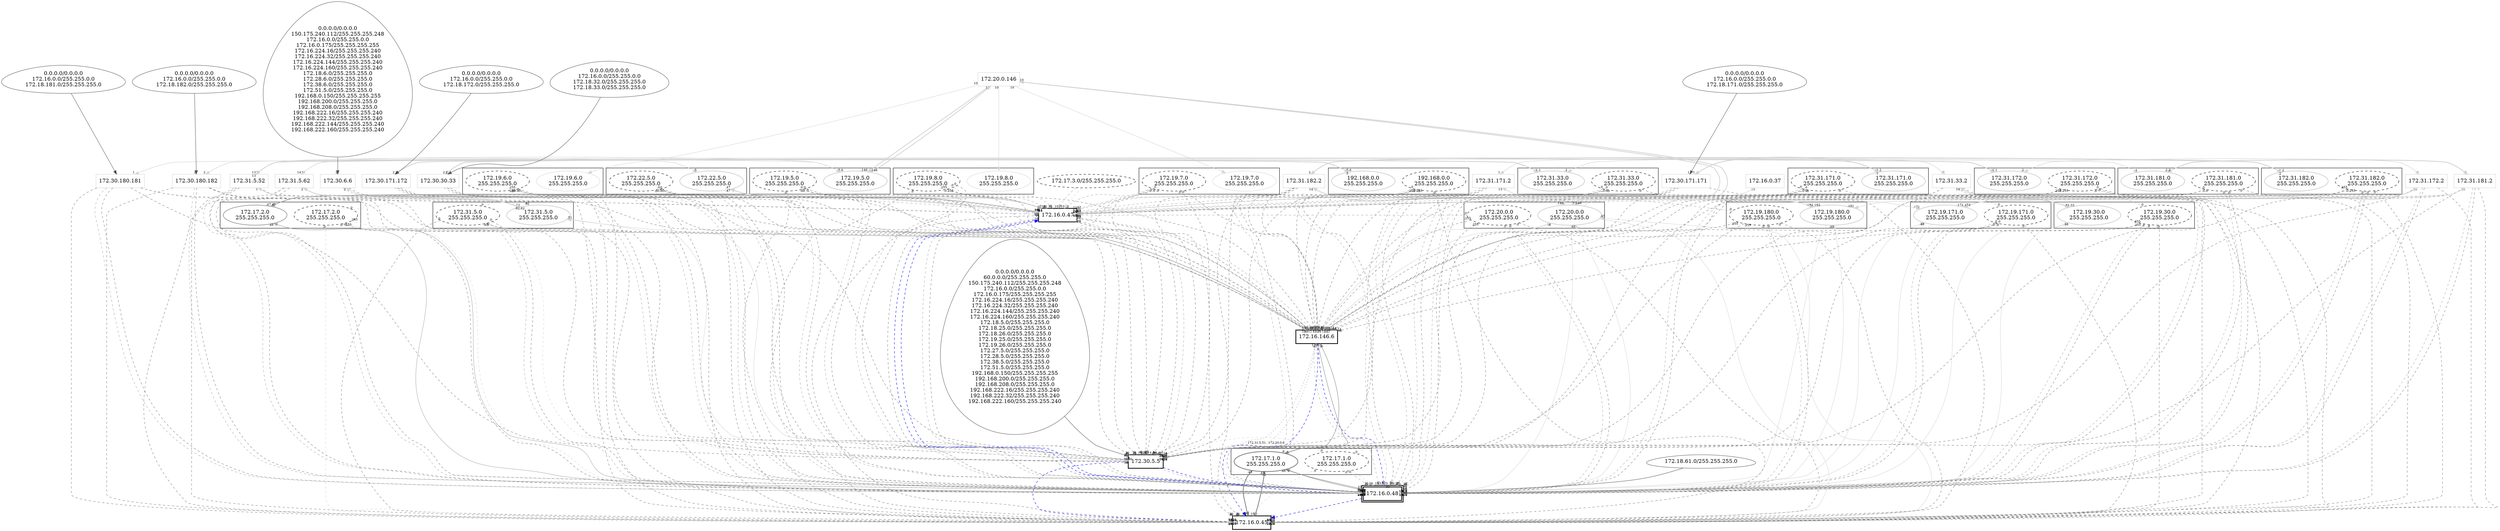 digraph "ospf lsdb" {
	node [ color=gray50 fontsize=14 ];
	edge [ color=gray50 fontsize=8  ];
	router0 [
		color="black"
		label="172.16.0.47"
		shape="box"
		style="bold"
		tooltip="Areas: 23.0.0.0 51.0.0.0"
	];
	router1 [
		color="black"
		label="172.16.0.48"
		peripheries="2"
		shape="box"
		style="bold"
		tooltip="Areas: 0.0.0.0 23.0.0.0 51.0.0.0"
	];
	router2 [
		color="black"
		label="172.16.0.45"
		shape="box"
		style="bold"
		tooltip="Areas: 0.0.0.0 51.0.0.0"
	];
	router3 [
		color="black"
		label="172.16.146.6"
		shape="box"
		style="bold"
		tooltip="Areas: 0.0.0.0 51.0.0.0"
	];
	router4 [
		color="black"
		label="172.30.5.5"
		shape="box"
		style="bold"
		tooltip="Areas: 0.0.0.0 51.0.0.0"
	];
	router5 [
		color="gray83"
		label="172.16.0.37"
		shape="box"
		style="solid"
		tooltip="Area: 51.0.0.0"
	];
	router6 [
		color="gray83"
		label="172.20.0.146"
		shape="box"
		style="solid"
		tooltip="Area: 51.0.0.0"
	];
	router7 [
		color="gray83"
		label="172.30.6.6"
		shape="box"
		style="solid"
		tooltip="Area: 51.0.0.0"
	];
	router8 [
		color="gray83"
		label="172.30.30.33"
		shape="box"
		style="solid"
		tooltip="Area: 51.0.0.0"
	];
	router9 [
		color="gray83"
		label="172.30.171.171"
		shape="box"
		style="solid"
		tooltip="Area: 51.0.0.0"
	];
	router10 [
		color="gray83"
		label="172.30.171.172"
		shape="box"
		style="solid"
		tooltip="Area: 51.0.0.0"
	];
	router11 [
		color="gray83"
		label="172.30.180.181"
		shape="box"
		style="solid"
		tooltip="Area: 51.0.0.0"
	];
	router12 [
		color="gray83"
		label="172.30.180.182"
		shape="box"
		style="solid"
		tooltip="Area: 51.0.0.0"
	];
	router13 [
		color="gray83"
		label="172.31.5.52"
		shape="box"
		style="solid"
		tooltip="Area: 51.0.0.0"
	];
	router14 [
		color="gray83"
		label="172.31.5.62"
		shape="box"
		style="solid"
		tooltip="Area: 51.0.0.0"
	];
	router15 [
		color="gray83"
		label="172.31.33.2"
		shape="box"
		style="solid"
		tooltip="Area: 51.0.0.0"
	];
	router16 [
		color="gray83"
		label="172.31.171.2"
		shape="box"
		style="solid"
		tooltip="Area: 51.0.0.0"
	];
	router17 [
		color="gray83"
		label="172.31.172.2"
		shape="box"
		style="solid"
		tooltip="Area: 51.0.0.0"
	];
	router18 [
		color="gray83"
		label="172.31.181.2"
		shape="box"
		style="solid"
		tooltip="Area: 51.0.0.0"
	];
	router19 [
		color="gray83"
		label="172.31.182.2"
		shape="box"
		style="solid"
		tooltip="Area: 51.0.0.0"
	];
	subgraph "cluster 172.19.6.0/255.255.255.0" { stubnet0 [
		color="gray83"
		label="172.19.6.0\n255.255.255.0"
		shape="ellipse"
		style="solid"
		tooltip="Area: 51.0.0.0"
	] };
	subgraph "cluster 172.19.7.0/255.255.255.0" { stubnet1 [
		color="gray83"
		label="172.19.7.0\n255.255.255.0"
		shape="ellipse"
		style="solid"
		tooltip="Area: 51.0.0.0"
	] };
	subgraph "cluster 172.19.8.0/255.255.255.0" { stubnet2 [
		color="gray83"
		label="172.19.8.0\n255.255.255.0"
		shape="ellipse"
		style="solid"
		tooltip="Area: 51.0.0.0"
	] };
	subgraph "cluster 172.17.2.0/255.255.255.0" { network0 [
		color="gray66"
		label="172.17.2.0\n255.255.255.0"
		shape="ellipse"
		style="bold"
		tooltip="Area: 23.0.0.0"
	] };
	subgraph "cluster 172.17.1.0/255.255.255.0" { network1 [
		color="gray50"
		label="172.17.1.0\n255.255.255.0"
		shape="ellipse"
		style="bold"
		tooltip="Area: 0.0.0.0"
	] };
	subgraph "cluster 172.19.5.0/255.255.255.0" { network2 [
		color="gray83"
		label="172.19.5.0\n255.255.255.0"
		shape="ellipse"
		style="bold"
		tooltip="Area: 51.0.0.0"
	] };
	subgraph "cluster 172.19.30.0/255.255.255.0" { network3 [
		color="gray83"
		label="172.19.30.0\n255.255.255.0"
		shape="ellipse"
		style="bold"
		tooltip="Area: 51.0.0.0"
	] };
	subgraph "cluster 172.19.171.0/255.255.255.0" { network4 [
		color="gray83"
		label="172.19.171.0\n255.255.255.0"
		shape="ellipse"
		style="bold"
		tooltip="Area: 51.0.0.0"
	] };
	subgraph "cluster 172.19.180.0/255.255.255.0" { network5 [
		color="gray83"
		label="172.19.180.0\n255.255.255.0"
		shape="ellipse"
		style="bold"
		tooltip="Area: 51.0.0.0"
	] };
	subgraph "cluster 172.20.0.0/255.255.255.0" { network6 [
		color="gray83"
		label="172.20.0.0\n255.255.255.0"
		shape="ellipse"
		style="bold"
		tooltip="Area: 51.0.0.0"
	] };
	subgraph "cluster 172.22.5.0/255.255.255.0" { network7 [
		color="gray83"
		label="172.22.5.0\n255.255.255.0"
		shape="ellipse"
		style="bold"
		tooltip="Area: 51.0.0.0"
	] };
	subgraph "cluster 172.31.5.0/255.255.255.0" { network8 [
		color="gray83"
		label="172.31.5.0\n255.255.255.0"
		shape="ellipse"
		style="bold"
		tooltip="Area: 51.0.0.0"
	] };
	subgraph "cluster 172.31.33.0/255.255.255.0" { network9 [
		color="gray83"
		label="172.31.33.0\n255.255.255.0"
		shape="ellipse"
		style="bold"
		tooltip="Area: 51.0.0.0"
	] };
	subgraph "cluster 172.31.171.0/255.255.255.0" { network10 [
		color="gray83"
		label="172.31.171.0\n255.255.255.0"
		shape="ellipse"
		style="bold"
		tooltip="Area: 51.0.0.0"
	] };
	subgraph "cluster 172.31.172.0/255.255.255.0" { network11 [
		color="gray83"
		label="172.31.172.0\n255.255.255.0"
		shape="ellipse"
		style="bold"
		tooltip="Area: 51.0.0.0"
	] };
	subgraph "cluster 172.31.181.0/255.255.255.0" { network12 [
		color="gray83"
		label="172.31.181.0\n255.255.255.0"
		shape="ellipse"
		style="bold"
		tooltip="Area: 51.0.0.0"
	] };
	subgraph "cluster 172.31.182.0/255.255.255.0" { network13 [
		color="gray83"
		label="172.31.182.0\n255.255.255.0"
		shape="ellipse"
		style="bold"
		tooltip="Area: 51.0.0.0"
	] };
	subgraph "cluster 192.168.0.0/255.255.255.0" { network14 [
		color="gray83"
		label="192.168.0.0\n255.255.255.0"
		shape="ellipse"
		style="bold"
		tooltip="Area: 51.0.0.0"
	] };
	subgraph "cluster 172.17.1.0/255.255.255.0" { summary0 [
		color="black"
		label="172.17.1.0\n255.255.255.0"
		shape="ellipse"
		style="dashed"
		tooltip="Areas: 23.0.0.0 51.0.0.0"
	] };
	subgraph "cluster 172.19.5.0/255.255.255.0" { summary2 [
		color="black"
		label="172.19.5.0\n255.255.255.0"
		shape="ellipse"
		style="dashed"
		tooltip="Areas: 0.0.0.0 23.0.0.0"
	] };
	subgraph "cluster 172.19.6.0/255.255.255.0" { summary3 [
		color="black"
		label="172.19.6.0\n255.255.255.0"
		shape="ellipse"
		style="dashed"
		tooltip="Areas: 0.0.0.0 23.0.0.0"
	] };
	subgraph "cluster 172.19.7.0/255.255.255.0" { summary4 [
		color="black"
		label="172.19.7.0\n255.255.255.0"
		shape="ellipse"
		style="dashed"
		tooltip="Areas: 0.0.0.0 23.0.0.0"
	] };
	subgraph "cluster 172.19.8.0/255.255.255.0" { summary5 [
		color="black"
		label="172.19.8.0\n255.255.255.0"
		shape="ellipse"
		style="dashed"
		tooltip="Areas: 0.0.0.0 23.0.0.0"
	] };
	subgraph "cluster 172.19.30.0/255.255.255.0" { summary6 [
		color="black"
		label="172.19.30.0\n255.255.255.0"
		shape="ellipse"
		style="dashed"
		tooltip="Areas: 0.0.0.0 23.0.0.0"
	] };
	subgraph "cluster 172.19.171.0/255.255.255.0" { summary7 [
		color="black"
		label="172.19.171.0\n255.255.255.0"
		shape="ellipse"
		style="dashed"
		tooltip="Areas: 0.0.0.0 23.0.0.0"
	] };
	subgraph "cluster 172.19.180.0/255.255.255.0" { summary8 [
		color="black"
		label="172.19.180.0\n255.255.255.0"
		shape="ellipse"
		style="dashed"
		tooltip="Areas: 0.0.0.0 23.0.0.0"
	] };
	subgraph "cluster 172.20.0.0/255.255.255.0" { summary9 [
		color="black"
		label="172.20.0.0\n255.255.255.0"
		shape="ellipse"
		style="dashed"
		tooltip="Areas: 0.0.0.0 23.0.0.0"
	] };
	subgraph "cluster 172.22.5.0/255.255.255.0" { summary10 [
		color="black"
		label="172.22.5.0\n255.255.255.0"
		shape="ellipse"
		style="dashed"
		tooltip="Areas: 0.0.0.0 23.0.0.0"
	] };
	subgraph "cluster 172.31.5.0/255.255.255.0" { summary11 [
		color="black"
		label="172.31.5.0\n255.255.255.0"
		shape="ellipse"
		style="dashed"
		tooltip="Areas: 0.0.0.0 23.0.0.0"
	] };
	subgraph "cluster 172.31.33.0/255.255.255.0" { summary12 [
		color="black"
		label="172.31.33.0\n255.255.255.0"
		shape="ellipse"
		style="dashed"
		tooltip="Areas: 0.0.0.0 23.0.0.0"
	] };
	subgraph "cluster 172.31.171.0/255.255.255.0" { summary13 [
		color="black"
		label="172.31.171.0\n255.255.255.0"
		shape="ellipse"
		style="dashed"
		tooltip="Areas: 0.0.0.0 23.0.0.0"
	] };
	subgraph "cluster 172.31.172.0/255.255.255.0" { summary14 [
		color="black"
		label="172.31.172.0\n255.255.255.0"
		shape="ellipse"
		style="dashed"
		tooltip="Areas: 0.0.0.0 23.0.0.0"
	] };
	subgraph "cluster 172.31.181.0/255.255.255.0" { summary15 [
		color="black"
		label="172.31.181.0\n255.255.255.0"
		shape="ellipse"
		style="dashed"
		tooltip="Areas: 0.0.0.0 23.0.0.0"
	] };
	subgraph "cluster 172.31.182.0/255.255.255.0" { summary16 [
		color="black"
		label="172.31.182.0\n255.255.255.0"
		shape="ellipse"
		style="dashed"
		tooltip="Areas: 0.0.0.0 23.0.0.0"
	] };
	subgraph "cluster 192.168.0.0/255.255.255.0" { summary17 [
		color="black"
		label="192.168.0.0\n255.255.255.0"
		shape="ellipse"
		style="dashed"
		tooltip="Areas: 0.0.0.0 23.0.0.0"
	] };
	subgraph "cluster 172.17.2.0/255.255.255.0" { summary18 [
		color="black"
		label="172.17.2.0\n255.255.255.0"
		shape="ellipse"
		style="dashed"
		tooltip="Areas: 0.0.0.0 51.0.0.0"
	] };
	summaryaggregate0 [
		color="black"
		label="172.17.3.0/255.255.255.0"
		shape="ellipse"
		style="dashed"
		tooltip="Areas: 23.0.0.0 51.0.0.0"
	];
	externalaggregate0 [
		color="gray35"
		label="172.18.61.0/255.255.255.0"
		shape="egg"
		style="solid"
		tooltip="AS external"
	];
	externalaggregate1 [
		color="gray35"
		label="0.0.0.0/0.0.0.0\n172.16.0.0/255.255.0.0\n172.18.171.0/255.255.255.0"
		shape="egg"
		style="solid"
		tooltip="AS external"
	];
	externalaggregate2 [
		color="gray35"
		label="0.0.0.0/0.0.0.0\n172.16.0.0/255.255.0.0\n172.18.172.0/255.255.255.0"
		shape="egg"
		style="solid"
		tooltip="AS external"
	];
	externalaggregate3 [
		color="gray35"
		label="0.0.0.0/0.0.0.0\n172.16.0.0/255.255.0.0\n172.18.181.0/255.255.255.0"
		shape="egg"
		style="solid"
		tooltip="AS external"
	];
	externalaggregate4 [
		color="gray35"
		label="0.0.0.0/0.0.0.0\n172.16.0.0/255.255.0.0\n172.18.182.0/255.255.255.0"
		shape="egg"
		style="solid"
		tooltip="AS external"
	];
	externalaggregate5 [
		color="gray35"
		label="0.0.0.0/0.0.0.0\n172.16.0.0/255.255.0.0\n172.18.32.0/255.255.255.0\n172.18.33.0/255.255.255.0"
		shape="egg"
		style="solid"
		tooltip="AS external"
	];
	externalaggregate6 [
		color="gray35"
		label="0.0.0.0/0.0.0.0\n60.0.0.0/255.255.255.0\n150.175.240.112/255.255.255.248\n172.16.0.0/255.255.0.0\n172.16.0.175/255.255.255.255\n172.16.224.16/255.255.255.240\n172.16.224.32/255.255.255.240\n172.16.224.144/255.255.255.240\n172.16.224.160/255.255.255.240\n172.18.5.0/255.255.255.0\n172.18.25.0/255.255.255.0\n172.18.26.0/255.255.255.0\n172.19.25.0/255.255.255.0\n172.19.26.0/255.255.255.0\n172.27.5.0/255.255.255.0\n172.28.5.0/255.255.255.0\n172.38.5.0/255.255.255.0\n172.51.5.0/255.255.255.0\n192.168.0.150/255.255.255.255\n192.168.200.0/255.255.255.0\n192.168.208.0/255.255.255.0\n192.168.222.16/255.255.255.240\n192.168.222.32/255.255.255.240\n192.168.222.160/255.255.255.240"
		shape="egg"
		style="solid"
		tooltip="AS external"
	];
	externalaggregate7 [
		color="gray35"
		label="0.0.0.0/0.0.0.0\n150.175.240.112/255.255.255.248\n172.16.0.0/255.255.0.0\n172.16.0.175/255.255.255.255\n172.16.224.16/255.255.255.240\n172.16.224.32/255.255.255.240\n172.16.224.144/255.255.255.240\n172.16.224.160/255.255.255.240\n172.18.6.0/255.255.255.0\n172.28.6.0/255.255.255.0\n172.38.6.0/255.255.255.0\n172.51.5.0/255.255.255.0\n192.168.0.150/255.255.255.255\n192.168.200.0/255.255.255.0\n192.168.208.0/255.255.255.0\n192.168.222.16/255.255.255.240\n192.168.222.32/255.255.255.240\n192.168.222.144/255.255.255.240\n192.168.222.160/255.255.255.240"
		shape="egg"
		style="solid"
		tooltip="AS external"
	];
	router2 -> network1 [
		color="gray50"
		headlabel=".45"
		style="bold"
		taillabel="10"
		tooltip="Area: 0.0.0.0"
	];
	router1 -> network1 [
		color="gray50"
		headlabel=".48"
		style="solid"
		taillabel="10"
		tooltip="Area: 0.0.0.0"
	];
	router3 -> network1 [
		color="gray50"
		headlabel=".6"
		style="solid"
		taillabel="1"
		tooltip="Area: 0.0.0.0"
	];
	router0 -> network0 [
		color="gray66"
		headlabel=".47"
		style="bold"
		taillabel="10"
		tooltip="Area: 23.0.0.0"
	];
	router1 -> network0 [
		color="gray66"
		headlabel=".48"
		style="solid"
		taillabel="10"
		tooltip="Area: 23.0.0.0"
	];
	router1 -> network4 [
		color="gray83"
		headlabel=".48"
		style="solid"
		taillabel="10"
		tooltip="Area: 51.0.0.0"
	];
	router16 -> network4 [
		color="gray83"
		headlabel=".171"
		style="solid"
		taillabel="13"
		tooltip="Area: 51.0.0.0"
	];
	router17 -> network4 [
		color="gray83"
		headlabel=".172"
		style="bold"
		taillabel="13"
		tooltip="Area: 51.0.0.0"
	];
	router1 -> network5 [
		color="gray83"
		headlabel=".48"
		style="solid"
		taillabel="10"
		tooltip="Area: 51.0.0.0"
	];
	router18 -> network5 [
		color="gray83"
		headlabel=".181"
		style="solid"
		taillabel="13"
		tooltip="Area: 51.0.0.0"
	];
	router19 -> network5 [
		color="gray83"
		headlabel=".182"
		style="bold"
		taillabel="14"
		tooltip="Area: 51.0.0.0"
	];
	router1 -> network3 [
		color="gray83"
		headlabel=".48"
		style="solid"
		taillabel="10"
		tooltip="Area: 51.0.0.0"
	];
	router15 -> network3 [
		color="gray83"
		headlabel=".33"
		style="bold"
		taillabel="14"
		tooltip="Area: 51.0.0.0"
	];
	router6 -> network2 [
		color="gray83"
		headlabel=".146"
		style="bold"
		taillabel="10"
		tooltip="Area: 51.0.0.0"
	];
	router13 -> network2 [
		color="gray83"
		headlabel=".5"
		style="solid"
		taillabel="13"
		tooltip="Area: 51.0.0.0"
	];
	router14 -> network2 [
		color="gray83"
		headlabel=".6"
		style="solid"
		taillabel="14"
		tooltip="Area: 51.0.0.0"
	];
	router5 -> network6 [
		color="gray83"
		headlabel=".37"
		style="solid"
		taillabel="10"
		tooltip="Area: 51.0.0.0"
	];
	router2 -> network6 [
		color="gray83"
		headlabel=".45"
		style="solid"
		taillabel="10"
		tooltip="Area: 51.0.0.0"
	];
	router1 -> network6 [
		color="gray83"
		headlabel=".48"
		style="solid"
		taillabel="10"
		tooltip="Area: 51.0.0.0"
	];
	router3 -> network6 [
		color="gray83"
		headlabel=".6"
		style="solid"
		taillabel="1"
		tooltip="Area: 51.0.0.0"
	];
	router6 -> network6 [
		color="gray83"
		headlabel=".146"
		style="bold"
		taillabel="10"
		tooltip="Area: 51.0.0.0"
	];
	router0 -> network7 [
		color="gray83"
		headlabel=".47"
		style="bold"
		taillabel="10"
		tooltip="Area: 51.0.0.0"
	];
	router13 -> network7 [
		color="gray83"
		headlabel=".5"
		style="solid"
		taillabel="13"
		tooltip="Area: 51.0.0.0"
	];
	router9 -> network10 [
		color="gray83"
		headlabel=".1"
		style="bold"
		taillabel="1"
		tooltip="Area: 51.0.0.0"
	];
	router16 -> network10 [
		color="gray83"
		headlabel=".2"
		style="solid"
		taillabel="1"
		tooltip="Area: 51.0.0.0"
	];
	router10 -> network11 [
		color="gray83"
		headlabel=".1"
		style="bold"
		taillabel="2"
		tooltip="Area: 51.0.0.0"
	];
	router17 -> network11 [
		color="gray83"
		headlabel=".2"
		style="solid"
		taillabel="1"
		tooltip="Area: 51.0.0.0"
	];
	router11 -> network12 [
		color="gray83"
		headlabel=".1"
		style="solid"
		taillabel="1"
		tooltip="Area: 51.0.0.0"
	];
	router18 -> network12 [
		color="gray83"
		headlabel=".2"
		style="bold"
		taillabel="1"
		tooltip="Area: 51.0.0.0"
	];
	router12 -> network13 [
		color="gray83"
		headlabel=".1"
		style="solid"
		taillabel="2"
		tooltip="Area: 51.0.0.0"
	];
	router19 -> network13 [
		color="gray83"
		headlabel=".2"
		style="bold"
		taillabel="2"
		tooltip="Area: 51.0.0.0"
	];
	router8 -> network9 [
		color="gray83"
		headlabel=".1"
		style="bold"
		taillabel="2"
		tooltip="Area: 51.0.0.0"
	];
	router15 -> network9 [
		color="gray83"
		headlabel=".2"
		style="solid"
		taillabel="2"
		tooltip="Area: 51.0.0.0"
	];
	router4 -> network8 [
		color="gray83"
		headlabel=".51"
		style="solid"
		taillabel="1"
		tooltip="Area: 51.0.0.0"
	];
	router7 -> network8 [
		color="gray83"
		headlabel=".61"
		style="solid"
		taillabel="2"
		tooltip="Area: 51.0.0.0"
	];
	router13 -> network8 [
		color="gray83"
		headlabel=".52"
		style="solid"
		taillabel="1"
		tooltip="Area: 51.0.0.0"
	];
	router14 -> network8 [
		color="gray83"
		headlabel=".62"
		style="bold"
		taillabel="2"
		tooltip="Area: 51.0.0.0"
	];
	router13 -> network14 [
		color="gray83"
		headlabel=".5"
		style="bold"
		taillabel="13"
		tooltip="Area: 51.0.0.0"
	];
	router14 -> network14 [
		color="gray83"
		headlabel=".6"
		style="solid"
		taillabel="14"
		tooltip="Area: 51.0.0.0"
	];
	router6 -> stubnet0 [
		color="gray83"
		style="solid"
		taillabel="10"
		tooltip="Area: 51.0.0.0"
	];
	router6 -> stubnet1 [
		color="gray83"
		style="solid"
		taillabel="10"
		tooltip="Area: 51.0.0.0"
	];
	router6 -> stubnet2 [
		color="gray83"
		style="solid"
		taillabel="10"
		tooltip="Area: 51.0.0.0"
	];
	router4 -> router3 [
		color="gray50"
		label="172.31.5.51"
		style="dotted"
		taillabel="24"
		tooltip="Area: 0.0.0.0"
	];
	router3 -> router4 [
		color="gray50"
		label="172.20.0.6"
		style="dotted"
		taillabel="12"
		tooltip="Area: 0.0.0.0"
	];
	network1 -> router3 [
		color="gray50"
		style="solid"
		tooltip="Area: 0.0.0.0"
	];
	network1 -> router1 [
		color="gray50"
		style="solid"
		tooltip="Area: 0.0.0.0"
	];
	network1 -> router2 [
		color="gray50"
		style="bold"
		taillabel=".45"
		tooltip="Area: 0.0.0.0"
	];
	network0 -> router1 [
		color="gray66"
		style="solid"
		tooltip="Area: 23.0.0.0"
	];
	network0 -> router0 [
		color="gray66"
		style="bold"
		taillabel=".47"
		tooltip="Area: 23.0.0.0"
	];
	network4 -> router17 [
		color="gray83"
		style="bold"
		taillabel=".172"
		tooltip="Area: 51.0.0.0"
	];
	network4 -> router1 [
		color="gray83"
		style="solid"
		tooltip="Area: 51.0.0.0"
	];
	network4 -> router16 [
		color="gray83"
		style="solid"
		tooltip="Area: 51.0.0.0"
	];
	network5 -> router19 [
		color="gray83"
		style="bold"
		taillabel=".182"
		tooltip="Area: 51.0.0.0"
	];
	network5 -> router1 [
		color="gray83"
		style="solid"
		tooltip="Area: 51.0.0.0"
	];
	network5 -> router18 [
		color="gray83"
		style="solid"
		tooltip="Area: 51.0.0.0"
	];
	network3 -> router15 [
		color="gray83"
		style="bold"
		taillabel=".33"
		tooltip="Area: 51.0.0.0"
	];
	network3 -> router1 [
		color="gray83"
		style="solid"
		tooltip="Area: 51.0.0.0"
	];
	network2 -> router13 [
		color="gray83"
		style="solid"
		tooltip="Area: 51.0.0.0"
	];
	network2 -> router14 [
		color="gray83"
		style="solid"
		tooltip="Area: 51.0.0.0"
	];
	network2 -> router6 [
		color="gray83"
		style="bold"
		taillabel=".146"
		tooltip="Area: 51.0.0.0"
	];
	network6 -> router3 [
		color="gray83"
		style="solid"
		tooltip="Area: 51.0.0.0"
	];
	network6 -> router5 [
		color="gray83"
		style="solid"
		tooltip="Area: 51.0.0.0"
	];
	network6 -> router2 [
		color="gray83"
		style="solid"
		tooltip="Area: 51.0.0.0"
	];
	network6 -> router1 [
		color="gray83"
		style="solid"
		tooltip="Area: 51.0.0.0"
	];
	network6 -> router6 [
		color="gray83"
		style="bold"
		taillabel=".146"
		tooltip="Area: 51.0.0.0"
	];
	network7 -> router13 [
		color="gray83"
		style="solid"
		tooltip="Area: 51.0.0.0"
	];
	network7 -> router0 [
		color="gray83"
		style="bold"
		taillabel=".47"
		tooltip="Area: 51.0.0.0"
	];
	network10 -> router9 [
		color="gray83"
		style="bold"
		taillabel=".1"
		tooltip="Area: 51.0.0.0"
	];
	network10 -> router16 [
		color="gray83"
		style="solid"
		tooltip="Area: 51.0.0.0"
	];
	network11 -> router10 [
		color="gray83"
		style="bold"
		taillabel=".1"
		tooltip="Area: 51.0.0.0"
	];
	network11 -> router17 [
		color="gray83"
		style="solid"
		tooltip="Area: 51.0.0.0"
	];
	network12 -> router18 [
		color="gray83"
		style="bold"
		taillabel=".2"
		tooltip="Area: 51.0.0.0"
	];
	network12 -> router11 [
		color="gray83"
		style="solid"
		tooltip="Area: 51.0.0.0"
	];
	network13 -> router19 [
		color="gray83"
		style="bold"
		taillabel=".2"
		tooltip="Area: 51.0.0.0"
	];
	network13 -> router12 [
		color="gray83"
		style="solid"
		tooltip="Area: 51.0.0.0"
	];
	network9 -> router8 [
		color="gray83"
		style="bold"
		taillabel=".1"
		tooltip="Area: 51.0.0.0"
	];
	network9 -> router15 [
		color="gray83"
		style="solid"
		tooltip="Area: 51.0.0.0"
	];
	network8 -> router14 [
		color="gray83"
		style="bold"
		taillabel=".62"
		tooltip="Area: 51.0.0.0"
	];
	network8 -> router4 [
		color="gray83"
		style="solid"
		tooltip="Area: 51.0.0.0"
	];
	network8 -> router13 [
		color="gray83"
		style="solid"
		tooltip="Area: 51.0.0.0"
	];
	network8 -> router7 [
		color="gray83"
		style="solid"
		tooltip="Area: 51.0.0.0"
	];
	network14 -> router13 [
		color="gray83"
		style="bold"
		taillabel=".5"
		tooltip="Area: 51.0.0.0"
	];
	network14 -> router14 [
		color="gray83"
		style="solid"
		tooltip="Area: 51.0.0.0"
	];
	summary0 -> router1 [
		color="gray66"
		headlabel="10"
		style="dashed"
		taillabel=".0"
		tooltip="Area: 23.0.0.0"
	];
	summary0 -> router2 [
		color="gray83"
		headlabel="10"
		style="dashed"
		taillabel=".0"
		tooltip="Area: 51.0.0.0"
	];
	summary0 -> router1 [
		color="gray83"
		headlabel="10"
		style="dashed"
		taillabel=".0"
		tooltip="Area: 51.0.0.0"
	];
	summary0 -> router3 [
		color="gray83"
		headlabel="1"
		style="dashed"
		taillabel=".0"
		tooltip="Area: 51.0.0.0"
	];
	summary0 -> router4 [
		color="gray83"
		headlabel="25"
		style="dashed"
		taillabel=".0"
		tooltip="Area: 51.0.0.0"
	];
	summary18 -> router1 [
		color="gray50"
		headlabel="10"
		style="dashed"
		taillabel=".0"
		tooltip="Area: 0.0.0.0"
	];
	summary18 -> router2 [
		color="gray83"
		headlabel="20"
		style="dashed"
		taillabel=".0"
		tooltip="Area: 51.0.0.0"
	];
	summary18 -> router0 [
		color="gray83"
		headlabel="10"
		style="dashed"
		taillabel=".0"
		tooltip="Area: 51.0.0.0"
	];
	summary18 -> router1 [
		color="gray83"
		headlabel="10"
		style="dashed"
		taillabel=".0"
		tooltip="Area: 51.0.0.0"
	];
	summary18 -> router3 [
		color="gray83"
		headlabel="11"
		style="dashed"
		taillabel=".255"
		tooltip="Area: 51.0.0.0"
	];
	summary18 -> router4 [
		color="gray83"
		headlabel="34"
		style="dashed"
		taillabel=".255"
		tooltip="Area: 51.0.0.0"
	];
	summary7 -> router0 [
		color="gray66"
		headlabel="43"
		style="dashed"
		taillabel=".0"
		tooltip="Area: 23.0.0.0"
	];
	summary7 -> router1 [
		color="gray66"
		headlabel="10"
		style="dashed"
		taillabel=".0"
		tooltip="Area: 23.0.0.0"
	];
	summary7 -> router2 [
		color="gray50"
		headlabel="20"
		style="dashed"
		taillabel=".0"
		tooltip="Area: 0.0.0.0"
	];
	summary7 -> router1 [
		color="gray50"
		headlabel="10"
		style="dashed"
		taillabel=".0"
		tooltip="Area: 0.0.0.0"
	];
	summary7 -> router3 [
		color="gray50"
		headlabel="11"
		style="dashed"
		taillabel=".0"
		tooltip="Area: 0.0.0.0"
	];
	summary7 -> router4 [
		color="gray50"
		headlabel="34"
		style="dashed"
		taillabel=".0"
		tooltip="Area: 0.0.0.0"
	];
	summary8 -> router0 [
		color="gray66"
		headlabel="43"
		style="dashed"
		taillabel=".0"
		tooltip="Area: 23.0.0.0"
	];
	summary8 -> router1 [
		color="gray66"
		headlabel="10"
		style="dashed"
		taillabel=".0"
		tooltip="Area: 23.0.0.0"
	];
	summary8 -> router2 [
		color="gray50"
		headlabel="20"
		style="dashed"
		taillabel=".0"
		tooltip="Area: 0.0.0.0"
	];
	summary8 -> router1 [
		color="gray50"
		headlabel="10"
		style="dashed"
		taillabel=".0"
		tooltip="Area: 0.0.0.0"
	];
	summary8 -> router3 [
		color="gray50"
		headlabel="11"
		style="dashed"
		taillabel=".255"
		tooltip="Area: 0.0.0.0"
	];
	summary8 -> router4 [
		color="gray50"
		headlabel="34"
		style="dashed"
		taillabel=".255"
		tooltip="Area: 0.0.0.0"
	];
	summary6 -> router0 [
		color="gray66"
		headlabel="43"
		style="dashed"
		taillabel=".0"
		tooltip="Area: 23.0.0.0"
	];
	summary6 -> router1 [
		color="gray66"
		headlabel="10"
		style="dashed"
		taillabel=".0"
		tooltip="Area: 23.0.0.0"
	];
	summary6 -> router2 [
		color="gray50"
		headlabel="20"
		style="dashed"
		taillabel=".0"
		tooltip="Area: 0.0.0.0"
	];
	summary6 -> router1 [
		color="gray50"
		headlabel="10"
		style="dashed"
		taillabel=".0"
		tooltip="Area: 0.0.0.0"
	];
	summary6 -> router3 [
		color="gray50"
		headlabel="11"
		style="dashed"
		taillabel=".255"
		tooltip="Area: 0.0.0.0"
	];
	summary6 -> router4 [
		color="gray50"
		headlabel="34"
		style="dashed"
		taillabel=".255"
		tooltip="Area: 0.0.0.0"
	];
	summary2 -> router0 [
		color="gray66"
		headlabel="23"
		style="dashed"
		taillabel=".0"
		tooltip="Area: 23.0.0.0"
	];
	summary2 -> router1 [
		color="gray66"
		headlabel="20"
		style="dashed"
		taillabel=".0"
		tooltip="Area: 23.0.0.0"
	];
	summary2 -> router2 [
		color="gray50"
		headlabel="20"
		style="dashed"
		taillabel=".0"
		tooltip="Area: 0.0.0.0"
	];
	summary2 -> router1 [
		color="gray50"
		headlabel="20"
		style="dashed"
		taillabel=".0"
		tooltip="Area: 0.0.0.0"
	];
	summary2 -> router3 [
		color="gray50"
		headlabel="11"
		style="dashed"
		taillabel=".0"
		tooltip="Area: 0.0.0.0"
	];
	summary2 -> router4 [
		color="gray50"
		headlabel="14"
		style="dashed"
		taillabel=".0"
		tooltip="Area: 0.0.0.0"
	];
	summary3 -> router0 [
		color="gray66"
		headlabel="33"
		style="dashed"
		taillabel=".0"
		tooltip="Area: 23.0.0.0"
	];
	summary3 -> router1 [
		color="gray66"
		headlabel="20"
		style="dashed"
		taillabel=".0"
		tooltip="Area: 23.0.0.0"
	];
	summary3 -> router2 [
		color="gray50"
		headlabel="20"
		style="dashed"
		taillabel=".0"
		tooltip="Area: 0.0.0.0"
	];
	summary3 -> router1 [
		color="gray50"
		headlabel="20"
		style="dashed"
		taillabel=".0"
		tooltip="Area: 0.0.0.0"
	];
	summary3 -> router3 [
		color="gray50"
		headlabel="11"
		style="dashed"
		taillabel=".255"
		tooltip="Area: 0.0.0.0"
	];
	summary3 -> router4 [
		color="gray50"
		headlabel="24"
		style="dashed"
		taillabel=".255"
		tooltip="Area: 0.0.0.0"
	];
	summary4 -> router0 [
		color="gray66"
		headlabel="33"
		style="dashed"
		taillabel=".0"
		tooltip="Area: 23.0.0.0"
	];
	summary4 -> router1 [
		color="gray66"
		headlabel="20"
		style="dashed"
		taillabel=".0"
		tooltip="Area: 23.0.0.0"
	];
	summary4 -> router2 [
		color="gray50"
		headlabel="20"
		style="dashed"
		taillabel=".0"
		tooltip="Area: 0.0.0.0"
	];
	summary4 -> router1 [
		color="gray50"
		headlabel="20"
		style="dashed"
		taillabel=".0"
		tooltip="Area: 0.0.0.0"
	];
	summary4 -> router3 [
		color="gray50"
		headlabel="11"
		style="dashed"
		taillabel=".0"
		tooltip="Area: 0.0.0.0"
	];
	summary4 -> router4 [
		color="gray50"
		headlabel="24"
		style="dashed"
		taillabel=".0"
		tooltip="Area: 0.0.0.0"
	];
	summary5 -> router0 [
		color="gray66"
		headlabel="33"
		style="dashed"
		taillabel=".0"
		tooltip="Area: 23.0.0.0"
	];
	summary5 -> router1 [
		color="gray66"
		headlabel="20"
		style="dashed"
		taillabel=".0"
		tooltip="Area: 23.0.0.0"
	];
	summary5 -> router2 [
		color="gray50"
		headlabel="20"
		style="dashed"
		taillabel=".0"
		tooltip="Area: 0.0.0.0"
	];
	summary5 -> router1 [
		color="gray50"
		headlabel="20"
		style="dashed"
		taillabel=".0"
		tooltip="Area: 0.0.0.0"
	];
	summary5 -> router3 [
		color="gray50"
		headlabel="11"
		style="dashed"
		taillabel=".255"
		tooltip="Area: 0.0.0.0"
	];
	summary5 -> router4 [
		color="gray50"
		headlabel="24"
		style="dashed"
		taillabel=".255"
		tooltip="Area: 0.0.0.0"
	];
	summary9 -> router0 [
		color="gray66"
		headlabel="33"
		style="dashed"
		taillabel=".0"
		tooltip="Area: 23.0.0.0"
	];
	summary9 -> router1 [
		color="gray66"
		headlabel="10"
		style="dashed"
		taillabel=".0"
		tooltip="Area: 23.0.0.0"
	];
	summary9 -> router2 [
		color="gray50"
		headlabel="10"
		style="dashed"
		taillabel=".0"
		tooltip="Area: 0.0.0.0"
	];
	summary9 -> router1 [
		color="gray50"
		headlabel="10"
		style="dashed"
		taillabel=".0"
		tooltip="Area: 0.0.0.0"
	];
	summary9 -> router3 [
		color="gray50"
		headlabel="1"
		style="dashed"
		taillabel=".255"
		tooltip="Area: 0.0.0.0"
	];
	summary9 -> router4 [
		color="gray50"
		headlabel="24"
		style="dashed"
		taillabel=".255"
		tooltip="Area: 0.0.0.0"
	];
	summary10 -> router0 [
		color="gray66"
		headlabel="10"
		style="dashed"
		taillabel=".0"
		tooltip="Area: 23.0.0.0"
	];
	summary10 -> router1 [
		color="gray66"
		headlabel="33"
		style="dashed"
		taillabel=".0"
		tooltip="Area: 23.0.0.0"
	];
	summary10 -> router2 [
		color="gray50"
		headlabel="33"
		style="dashed"
		taillabel=".0"
		tooltip="Area: 0.0.0.0"
	];
	summary10 -> router1 [
		color="gray50"
		headlabel="33"
		style="dashed"
		taillabel=".0"
		tooltip="Area: 0.0.0.0"
	];
	summary10 -> router3 [
		color="gray50"
		headlabel="24"
		style="dashed"
		taillabel=".0"
		tooltip="Area: 0.0.0.0"
	];
	summary10 -> router4 [
		color="gray50"
		headlabel="14"
		style="dashed"
		taillabel=".0"
		tooltip="Area: 0.0.0.0"
	];
	summary13 -> router0 [
		color="gray66"
		headlabel="44"
		style="dashed"
		taillabel=".0"
		tooltip="Area: 23.0.0.0"
	];
	summary13 -> router1 [
		color="gray66"
		headlabel="11"
		style="dashed"
		taillabel=".0"
		tooltip="Area: 23.0.0.0"
	];
	summary13 -> router2 [
		color="gray50"
		headlabel="21"
		style="dashed"
		taillabel=".0"
		tooltip="Area: 0.0.0.0"
	];
	summary13 -> router1 [
		color="gray50"
		headlabel="11"
		style="dashed"
		taillabel=".0"
		tooltip="Area: 0.0.0.0"
	];
	summary13 -> router3 [
		color="gray50"
		headlabel="12"
		style="dashed"
		taillabel=".0"
		tooltip="Area: 0.0.0.0"
	];
	summary13 -> router4 [
		color="gray50"
		headlabel="35"
		style="dashed"
		taillabel=".0"
		tooltip="Area: 0.0.0.0"
	];
	summary14 -> router0 [
		color="gray66"
		headlabel="44"
		style="dashed"
		taillabel=".0"
		tooltip="Area: 23.0.0.0"
	];
	summary14 -> router1 [
		color="gray66"
		headlabel="11"
		style="dashed"
		taillabel=".0"
		tooltip="Area: 23.0.0.0"
	];
	summary14 -> router2 [
		color="gray50"
		headlabel="21"
		style="dashed"
		taillabel=".0"
		tooltip="Area: 0.0.0.0"
	];
	summary14 -> router1 [
		color="gray50"
		headlabel="11"
		style="dashed"
		taillabel=".0"
		tooltip="Area: 0.0.0.0"
	];
	summary14 -> router3 [
		color="gray50"
		headlabel="12"
		style="dashed"
		taillabel=".255"
		tooltip="Area: 0.0.0.0"
	];
	summary14 -> router4 [
		color="gray50"
		headlabel="35"
		style="dashed"
		taillabel=".255"
		tooltip="Area: 0.0.0.0"
	];
	summary15 -> router0 [
		color="gray66"
		headlabel="44"
		style="dashed"
		taillabel=".0"
		tooltip="Area: 23.0.0.0"
	];
	summary15 -> router1 [
		color="gray66"
		headlabel="11"
		style="dashed"
		taillabel=".0"
		tooltip="Area: 23.0.0.0"
	];
	summary15 -> router2 [
		color="gray50"
		headlabel="21"
		style="dashed"
		taillabel=".0"
		tooltip="Area: 0.0.0.0"
	];
	summary15 -> router1 [
		color="gray50"
		headlabel="11"
		style="dashed"
		taillabel=".0"
		tooltip="Area: 0.0.0.0"
	];
	summary15 -> router3 [
		color="gray50"
		headlabel="12"
		style="dashed"
		taillabel=".0"
		tooltip="Area: 0.0.0.0"
	];
	summary15 -> router4 [
		color="gray50"
		headlabel="35"
		style="dashed"
		taillabel=".0"
		tooltip="Area: 0.0.0.0"
	];
	summary16 -> router0 [
		color="gray66"
		headlabel="45"
		style="dashed"
		taillabel=".0"
		tooltip="Area: 23.0.0.0"
	];
	summary16 -> router1 [
		color="gray66"
		headlabel="12"
		style="dashed"
		taillabel=".0"
		tooltip="Area: 23.0.0.0"
	];
	summary16 -> router2 [
		color="gray50"
		headlabel="22"
		style="dashed"
		taillabel=".0"
		tooltip="Area: 0.0.0.0"
	];
	summary16 -> router1 [
		color="gray50"
		headlabel="12"
		style="dashed"
		taillabel=".0"
		tooltip="Area: 0.0.0.0"
	];
	summary16 -> router3 [
		color="gray50"
		headlabel="13"
		style="dashed"
		taillabel=".255"
		tooltip="Area: 0.0.0.0"
	];
	summary16 -> router4 [
		color="gray50"
		headlabel="36"
		style="dashed"
		taillabel=".255"
		tooltip="Area: 0.0.0.0"
	];
	summary12 -> router0 [
		color="gray66"
		headlabel="45"
		style="dashed"
		taillabel=".0"
		tooltip="Area: 23.0.0.0"
	];
	summary12 -> router1 [
		color="gray66"
		headlabel="12"
		style="dashed"
		taillabel=".0"
		tooltip="Area: 23.0.0.0"
	];
	summary12 -> router2 [
		color="gray50"
		headlabel="22"
		style="dashed"
		taillabel=".0"
		tooltip="Area: 0.0.0.0"
	];
	summary12 -> router1 [
		color="gray50"
		headlabel="12"
		style="dashed"
		taillabel=".0"
		tooltip="Area: 0.0.0.0"
	];
	summary12 -> router3 [
		color="gray50"
		headlabel="13"
		style="dashed"
		taillabel=".0"
		tooltip="Area: 0.0.0.0"
	];
	summary12 -> router4 [
		color="gray50"
		headlabel="36"
		style="dashed"
		taillabel=".0"
		tooltip="Area: 0.0.0.0"
	];
	summary11 -> router0 [
		color="gray66"
		headlabel="11"
		style="dashed"
		taillabel=".0"
		tooltip="Area: 23.0.0.0"
	];
	summary11 -> router1 [
		color="gray66"
		headlabel="21"
		style="dashed"
		taillabel=".0"
		tooltip="Area: 23.0.0.0"
	];
	summary11 -> router2 [
		color="gray50"
		headlabel="21"
		style="dashed"
		taillabel=".0"
		tooltip="Area: 0.0.0.0"
	];
	summary11 -> router1 [
		color="gray50"
		headlabel="21"
		style="dashed"
		taillabel=".0"
		tooltip="Area: 0.0.0.0"
	];
	summary11 -> router3 [
		color="gray50"
		headlabel="12"
		style="dashed"
		taillabel=".0"
		tooltip="Area: 0.0.0.0"
	];
	summary11 -> router4 [
		color="gray50"
		headlabel="1"
		style="dashed"
		taillabel=".0"
		tooltip="Area: 0.0.0.0"
	];
	summary17 -> router0 [
		color="gray66"
		headlabel="23"
		style="dashed"
		taillabel=".0"
		tooltip="Area: 23.0.0.0"
	];
	summary17 -> router1 [
		color="gray66"
		headlabel="33"
		style="dashed"
		taillabel=".0"
		tooltip="Area: 23.0.0.0"
	];
	summary17 -> router2 [
		color="gray50"
		headlabel="33"
		style="dashed"
		taillabel=".0"
		tooltip="Area: 0.0.0.0"
	];
	summary17 -> router1 [
		color="gray50"
		headlabel="33"
		style="dashed"
		taillabel=".0"
		tooltip="Area: 0.0.0.0"
	];
	summary17 -> router3 [
		color="gray50"
		headlabel="24"
		style="dashed"
		taillabel=".255"
		tooltip="Area: 0.0.0.0"
	];
	summary17 -> router4 [
		color="gray50"
		headlabel="14"
		style="dashed"
		taillabel=".255"
		tooltip="Area: 0.0.0.0"
	];
	summaryaggregate0 -> router0 [
		color="gray66"
		headlabel="10"
		style="dashed"
		tooltip="Area: 23.0.0.0"
	];
	summaryaggregate0 -> router0 [
		color="gray83"
		headlabel="10"
		style="dashed"
		tooltip="Area: 51.0.0.0"
	];
	router0 -> router2 [
		color="gray50"
		headlabel="33"
		style="dashed"
		tooltip="Area: 0.0.0.0"
	];
	router0 -> router1 [
		color="gray50"
		headlabel="10"
		style="dashed"
		tooltip="Area: 0.0.0.0"
	];
	router0 -> router3 [
		color="gray50"
		headlabel="24"
		style="dashed"
		tooltip="Area: 0.0.0.0"
	];
	router0 -> router4 [
		color="gray50"
		headlabel="14"
		style="dashed"
		tooltip="Area: 0.0.0.0"
	];
	router0 -> router1 [
		color="blue"
		headlabel="10"
		style="dashed"
		tooltip="AS boundary router 172.16.0.47 is router in same area 51.0.0.0."
	];
	router1 -> router2 [
		color="blue"
		headlabel="10"
		style="dashed"
		tooltip="AS boundary router 172.16.0.48 is router in same area 51.0.0.0."
	];
	router1 -> router0 [
		color="blue"
		headlabel="10"
		style="dashed"
		tooltip="AS boundary router 172.16.0.48 is router in same area 51.0.0.0."
	];
	router3 -> router0 [
		color="gray66"
		headlabel="33"
		style="dashed"
		tooltip="Area: 23.0.0.0"
	];
	router3 -> router1 [
		color="gray66"
		headlabel="10"
		style="dashed"
		tooltip="Area: 23.0.0.0"
	];
	router3 -> router2 [
		color="blue"
		headlabel="10"
		style="dashed"
		tooltip="AS boundary router 172.16.146.6 is router in same area 0.0.0.0."
	];
	router3 -> router1 [
		color="blue"
		headlabel="10"
		style="dashed"
		tooltip="AS boundary router 172.16.146.6 is router in same area 0.0.0.0."
	];
	router9 -> router0 [
		color="gray66"
		headlabel="44"
		style="dashed"
		tooltip="Area: 23.0.0.0"
	];
	router9 -> router1 [
		color="gray66"
		headlabel="11"
		style="dashed"
		tooltip="Area: 23.0.0.0"
	];
	router9 -> router2 [
		color="gray50"
		headlabel="21"
		style="dashed"
		tooltip="Area: 0.0.0.0"
	];
	router9 -> router1 [
		color="gray50"
		headlabel="11"
		style="dashed"
		tooltip="Area: 0.0.0.0"
	];
	router9 -> router3 [
		color="gray50"
		headlabel="12"
		style="dashed"
		tooltip="Area: 0.0.0.0"
	];
	router9 -> router4 [
		color="gray50"
		headlabel="35"
		style="dashed"
		tooltip="Area: 0.0.0.0"
	];
	router10 -> router0 [
		color="gray66"
		headlabel="44"
		style="dashed"
		tooltip="Area: 23.0.0.0"
	];
	router10 -> router1 [
		color="gray66"
		headlabel="11"
		style="dashed"
		tooltip="Area: 23.0.0.0"
	];
	router10 -> router2 [
		color="gray50"
		headlabel="21"
		style="dashed"
		tooltip="Area: 0.0.0.0"
	];
	router10 -> router1 [
		color="gray50"
		headlabel="11"
		style="dashed"
		tooltip="Area: 0.0.0.0"
	];
	router10 -> router3 [
		color="gray50"
		headlabel="12"
		style="dashed"
		tooltip="Area: 0.0.0.0"
	];
	router10 -> router4 [
		color="gray50"
		headlabel="35"
		style="dashed"
		tooltip="Area: 0.0.0.0"
	];
	router11 -> router0 [
		color="gray66"
		headlabel="44"
		style="dashed"
		tooltip="Area: 23.0.0.0"
	];
	router11 -> router1 [
		color="gray66"
		headlabel="11"
		style="dashed"
		tooltip="Area: 23.0.0.0"
	];
	router11 -> router2 [
		color="gray50"
		headlabel="21"
		style="dashed"
		tooltip="Area: 0.0.0.0"
	];
	router11 -> router1 [
		color="gray50"
		headlabel="11"
		style="dashed"
		tooltip="Area: 0.0.0.0"
	];
	router11 -> router3 [
		color="gray50"
		headlabel="12"
		style="dashed"
		tooltip="Area: 0.0.0.0"
	];
	router11 -> router4 [
		color="gray50"
		headlabel="35"
		style="dashed"
		tooltip="Area: 0.0.0.0"
	];
	router12 -> router0 [
		color="gray66"
		headlabel="45"
		style="dashed"
		tooltip="Area: 23.0.0.0"
	];
	router12 -> router1 [
		color="gray66"
		headlabel="12"
		style="dashed"
		tooltip="Area: 23.0.0.0"
	];
	router12 -> router2 [
		color="gray50"
		headlabel="22"
		style="dashed"
		tooltip="Area: 0.0.0.0"
	];
	router12 -> router1 [
		color="gray50"
		headlabel="12"
		style="dashed"
		tooltip="Area: 0.0.0.0"
	];
	router12 -> router3 [
		color="gray50"
		headlabel="13"
		style="dashed"
		tooltip="Area: 0.0.0.0"
	];
	router12 -> router4 [
		color="gray50"
		headlabel="36"
		style="dashed"
		tooltip="Area: 0.0.0.0"
	];
	router8 -> router0 [
		color="gray66"
		headlabel="45"
		style="dashed"
		tooltip="Area: 23.0.0.0"
	];
	router8 -> router1 [
		color="gray66"
		headlabel="12"
		style="dashed"
		tooltip="Area: 23.0.0.0"
	];
	router8 -> router2 [
		color="gray50"
		headlabel="22"
		style="dashed"
		tooltip="Area: 0.0.0.0"
	];
	router8 -> router1 [
		color="gray50"
		headlabel="12"
		style="dashed"
		tooltip="Area: 0.0.0.0"
	];
	router8 -> router3 [
		color="gray50"
		headlabel="13"
		style="dashed"
		tooltip="Area: 0.0.0.0"
	];
	router8 -> router4 [
		color="gray50"
		headlabel="36"
		style="dashed"
		tooltip="Area: 0.0.0.0"
	];
	router4 -> router0 [
		color="gray66"
		headlabel="11"
		style="dashed"
		tooltip="Area: 23.0.0.0"
	];
	router4 -> router1 [
		color="gray66"
		headlabel="21"
		style="dashed"
		tooltip="Area: 23.0.0.0"
	];
	router4 -> router2 [
		color="blue"
		headlabel="21"
		style="dashed"
		tooltip="AS boundary router 172.30.5.5 is router in same area 0.0.0.0."
	];
	router4 -> router1 [
		color="blue"
		headlabel="21"
		style="dashed"
		tooltip="AS boundary router 172.30.5.5 is router in same area 0.0.0.0."
	];
	router7 -> router0 [
		color="gray66"
		headlabel="11"
		style="dashed"
		tooltip="Area: 23.0.0.0"
	];
	router7 -> router1 [
		color="gray66"
		headlabel="21"
		style="dashed"
		tooltip="Area: 23.0.0.0"
	];
	router7 -> router2 [
		color="gray50"
		headlabel="21"
		style="dashed"
		tooltip="Area: 0.0.0.0"
	];
	router7 -> router1 [
		color="gray50"
		headlabel="21"
		style="dashed"
		tooltip="Area: 0.0.0.0"
	];
	router7 -> router3 [
		color="gray50"
		headlabel="12"
		style="dashed"
		tooltip="Area: 0.0.0.0"
	];
	router7 -> router4 [
		color="gray50"
		headlabel="1"
		style="dashed"
		tooltip="Area: 0.0.0.0"
	];
	router16 -> router0 [
		color="gray66"
		headlabel="43"
		style="dashed"
		tooltip="Area: 23.0.0.0"
	];
	router16 -> router1 [
		color="gray66"
		headlabel="10"
		style="dashed"
		tooltip="Area: 23.0.0.0"
	];
	router16 -> router2 [
		color="gray50"
		headlabel="20"
		style="dashed"
		tooltip="Area: 0.0.0.0"
	];
	router16 -> router1 [
		color="gray50"
		headlabel="10"
		style="dashed"
		tooltip="Area: 0.0.0.0"
	];
	router16 -> router3 [
		color="gray50"
		headlabel="11"
		style="dashed"
		tooltip="Area: 0.0.0.0"
	];
	router16 -> router4 [
		color="gray50"
		headlabel="34"
		style="dashed"
		tooltip="Area: 0.0.0.0"
	];
	router17 -> router0 [
		color="gray66"
		headlabel="43"
		style="dashed"
		tooltip="Area: 23.0.0.0"
	];
	router17 -> router1 [
		color="gray66"
		headlabel="10"
		style="dashed"
		tooltip="Area: 23.0.0.0"
	];
	router17 -> router2 [
		color="gray50"
		headlabel="20"
		style="dashed"
		tooltip="Area: 0.0.0.0"
	];
	router17 -> router1 [
		color="gray50"
		headlabel="10"
		style="dashed"
		tooltip="Area: 0.0.0.0"
	];
	router17 -> router3 [
		color="gray50"
		headlabel="11"
		style="dashed"
		tooltip="Area: 0.0.0.0"
	];
	router17 -> router4 [
		color="gray50"
		headlabel="34"
		style="dashed"
		tooltip="Area: 0.0.0.0"
	];
	router18 -> router0 [
		color="gray66"
		headlabel="43"
		style="dashed"
		tooltip="Area: 23.0.0.0"
	];
	router18 -> router1 [
		color="gray66"
		headlabel="10"
		style="dashed"
		tooltip="Area: 23.0.0.0"
	];
	router18 -> router2 [
		color="gray50"
		headlabel="20"
		style="dashed"
		tooltip="Area: 0.0.0.0"
	];
	router18 -> router1 [
		color="gray50"
		headlabel="10"
		style="dashed"
		tooltip="Area: 0.0.0.0"
	];
	router18 -> router3 [
		color="gray50"
		headlabel="11"
		style="dashed"
		tooltip="Area: 0.0.0.0"
	];
	router18 -> router4 [
		color="gray50"
		headlabel="34"
		style="dashed"
		tooltip="Area: 0.0.0.0"
	];
	router19 -> router0 [
		color="gray66"
		headlabel="43"
		style="dashed"
		tooltip="Area: 23.0.0.0"
	];
	router19 -> router1 [
		color="gray66"
		headlabel="10"
		style="dashed"
		tooltip="Area: 23.0.0.0"
	];
	router19 -> router2 [
		color="gray50"
		headlabel="20"
		style="dashed"
		tooltip="Area: 0.0.0.0"
	];
	router19 -> router1 [
		color="gray50"
		headlabel="10"
		style="dashed"
		tooltip="Area: 0.0.0.0"
	];
	router19 -> router3 [
		color="gray50"
		headlabel="11"
		style="dashed"
		tooltip="Area: 0.0.0.0"
	];
	router19 -> router4 [
		color="gray50"
		headlabel="34"
		style="dashed"
		tooltip="Area: 0.0.0.0"
	];
	router15 -> router0 [
		color="gray66"
		headlabel="43"
		style="dashed"
		tooltip="Area: 23.0.0.0"
	];
	router15 -> router1 [
		color="gray66"
		headlabel="10"
		style="dashed"
		tooltip="Area: 23.0.0.0"
	];
	router15 -> router2 [
		color="gray50"
		headlabel="20"
		style="dashed"
		tooltip="Area: 0.0.0.0"
	];
	router15 -> router1 [
		color="gray50"
		headlabel="10"
		style="dashed"
		tooltip="Area: 0.0.0.0"
	];
	router15 -> router3 [
		color="gray50"
		headlabel="11"
		style="dashed"
		tooltip="Area: 0.0.0.0"
	];
	router15 -> router4 [
		color="gray50"
		headlabel="34"
		style="dashed"
		tooltip="Area: 0.0.0.0"
	];
	router13 -> router0 [
		color="gray66"
		headlabel="10"
		style="dashed"
		tooltip="Area: 23.0.0.0"
	];
	router13 -> router1 [
		color="gray66"
		headlabel="20"
		style="dashed"
		tooltip="Area: 23.0.0.0"
	];
	router13 -> router2 [
		color="gray50"
		headlabel="20"
		style="dashed"
		tooltip="Area: 0.0.0.0"
	];
	router13 -> router1 [
		color="gray50"
		headlabel="20"
		style="dashed"
		tooltip="Area: 0.0.0.0"
	];
	router13 -> router3 [
		color="gray50"
		headlabel="11"
		style="dashed"
		tooltip="Area: 0.0.0.0"
	];
	router13 -> router4 [
		color="gray50"
		headlabel="1"
		style="dashed"
		tooltip="Area: 0.0.0.0"
	];
	router14 -> router0 [
		color="gray66"
		headlabel="11"
		style="dashed"
		tooltip="Area: 23.0.0.0"
	];
	router14 -> router1 [
		color="gray66"
		headlabel="20"
		style="dashed"
		tooltip="Area: 23.0.0.0"
	];
	router14 -> router2 [
		color="gray50"
		headlabel="20"
		style="dashed"
		tooltip="Area: 0.0.0.0"
	];
	router14 -> router1 [
		color="gray50"
		headlabel="20"
		style="dashed"
		tooltip="Area: 0.0.0.0"
	];
	router14 -> router3 [
		color="gray50"
		headlabel="11"
		style="dashed"
		tooltip="Area: 0.0.0.0"
	];
	router14 -> router4 [
		color="gray50"
		headlabel="1"
		style="dashed"
		tooltip="Area: 0.0.0.0"
	];
	externalaggregate7 -> router7 [
		color="gray35"
		headlabel="2"
		style="solid"
		tooltip="AS external"
	];
	externalaggregate1 -> router9 [
		color="gray35"
		headlabel="1"
		style="solid"
		tooltip="AS external"
	];
	externalaggregate2 -> router10 [
		color="gray35"
		headlabel="2"
		style="solid"
		tooltip="AS external"
	];
	externalaggregate3 -> router11 [
		color="gray35"
		headlabel="1"
		style="solid"
		tooltip="AS external"
	];
	externalaggregate4 -> router12 [
		color="gray35"
		headlabel="2"
		style="solid"
		tooltip="AS external"
	];
	externalaggregate5 -> router8 [
		color="gray35"
		headlabel="2"
		style="solid"
		tooltip="AS external"
	];
	externalaggregate6 -> router4 [
		color="gray35"
		headlabel="1"
		style="solid"
		tooltip="AS external"
	];
	externalaggregate0 -> router1 [
		color="gray35"
		headlabel="0"
		style="solid"
		tooltip="AS external"
	];
}
